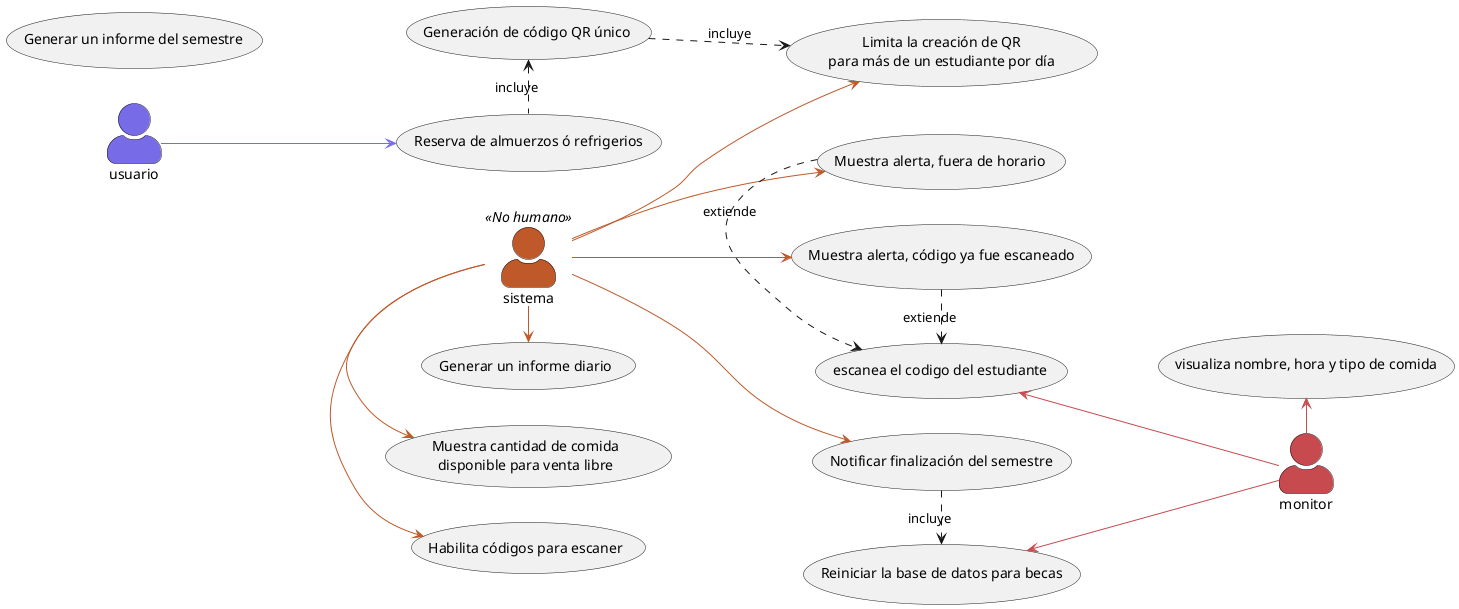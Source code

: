 @startuml becas

left to right direction

skinparam actorStyle awesome
'RGB
actor monitor #c74a4e
actor usuario #776be8
actor sistema <<No humano>> #bf592a

(Reserva de almuerzos ó refrigerios) as reserva

(Generación de código QR único) as generacionQR

(escanea el codigo del estudiante) as escanea

(visualiza nombre, hora y tipo de comida) as visualiza

usecase limitaCreacionQR as "Limita la creación de QR
para más de un estudiante por día"

(Habilita códigos para escaner) as habilita

(Muestra alerta, código ya fue escaneado) as alertaYaFueEscaneado

(Muestra alerta, fuera de horario) as alertaFueraHorario

usecase MuestraCantidadComida as "Muestra cantidad de comida 
disponible para venta libre" 

(Generar un informe diario) as generarInformeDia

(Notificar finalización del semestre) as notificaFinalizacionSemestre

(Reiniciar la base de datos para becas) as reiniciarBD

(Generar un informe del semestre) as generarInformeSemestre

usuario ---> reserva #776be8
generacionQR <. reserva: incluye

escanea <-- monitor #c74a4e
visualiza <- monitor #c74a4e

sistema --> limitaCreacionQR #bf592a
generacionQR ..> limitaCreacionQR : incluye

sistema -> habilita #bf592a

sistema --> alertaFueraHorario #bf592a
alertaFueraHorario .> escanea : extiende

sistema --> alertaYaFueEscaneado #bf592a
alertaYaFueEscaneado .> escanea : extiende

sistema -> MuestraCantidadComida #bf592a

sistema -> generarInformeDia #bf592a

sistema --> notificaFinalizacionSemestre #bf592a
reiniciarBD <-- monitor #c74a4e

notificaFinalizacionSemestre .> reiniciarBD : incluye

@enduml